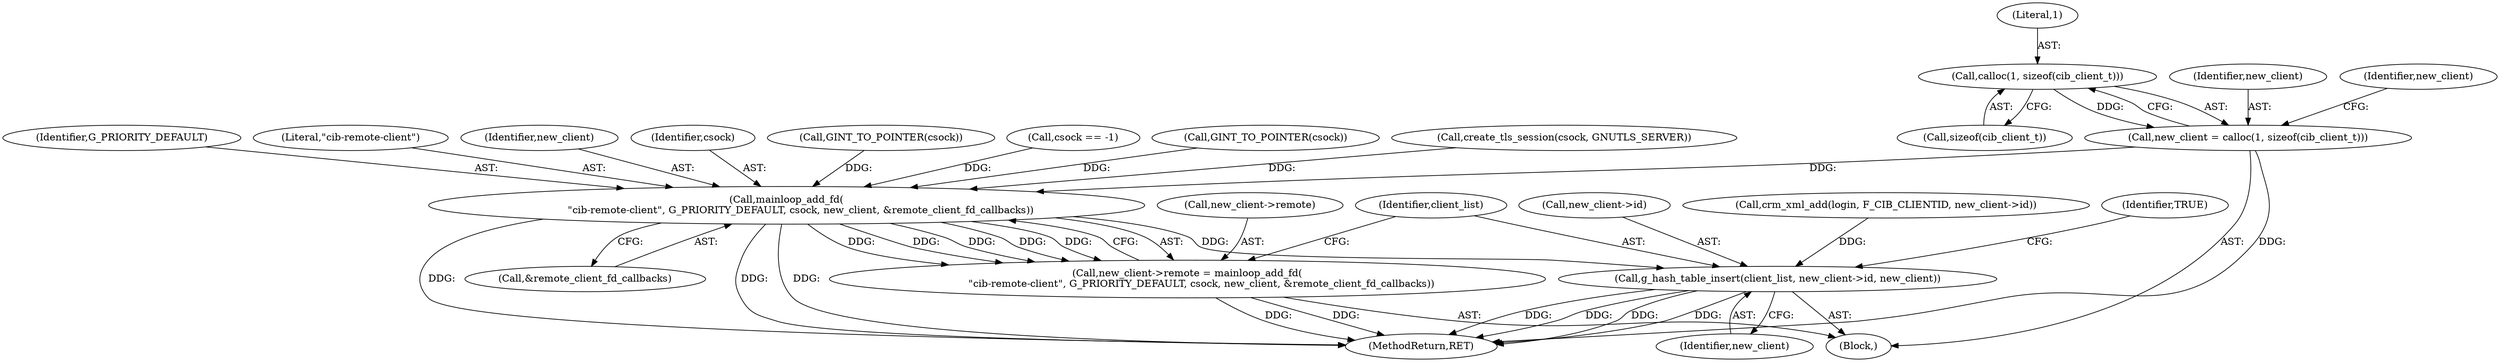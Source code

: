 digraph "0_pacemaker_564f7cc2a51dcd2f28ab12a13394f31be5aa3c93_2@API" {
"1000338" [label="(Call,calloc(1, sizeof(cib_client_t)))"];
"1000336" [label="(Call,new_client = calloc(1, sizeof(cib_client_t)))"];
"1000429" [label="(Call,mainloop_add_fd(\n         \"cib-remote-client\", G_PRIORITY_DEFAULT, csock, new_client, &remote_client_fd_callbacks))"];
"1000425" [label="(Call,new_client->remote = mainloop_add_fd(\n         \"cib-remote-client\", G_PRIORITY_DEFAULT, csock, new_client, &remote_client_fd_callbacks))"];
"1000436" [label="(Call,g_hash_table_insert(client_list, new_client->id, new_client))"];
"1000425" [label="(Call,new_client->remote = mainloop_add_fd(\n         \"cib-remote-client\", G_PRIORITY_DEFAULT, csock, new_client, &remote_client_fd_callbacks))"];
"1000241" [label="(Call,GINT_TO_POINTER(csock))"];
"1000206" [label="(Call,create_tls_session(csock, GNUTLS_SERVER))"];
"1000431" [label="(Identifier,G_PRIORITY_DEFAULT)"];
"1000340" [label="(Call,sizeof(cib_client_t))"];
"1000443" [label="(Identifier,TRUE)"];
"1000434" [label="(Call,&remote_client_fd_callbacks)"];
"1000430" [label="(Literal,\"cib-remote-client\")"];
"1000438" [label="(Call,new_client->id)"];
"1000433" [label="(Identifier,new_client)"];
"1000336" [label="(Call,new_client = calloc(1, sizeof(cib_client_t)))"];
"1000429" [label="(Call,mainloop_add_fd(\n         \"cib-remote-client\", G_PRIORITY_DEFAULT, csock, new_client, &remote_client_fd_callbacks))"];
"1000437" [label="(Identifier,client_list)"];
"1000465" [label="(MethodReturn,RET)"];
"1000436" [label="(Call,g_hash_table_insert(client_list, new_client->id, new_client))"];
"1000337" [label="(Identifier,new_client)"];
"1000344" [label="(Identifier,new_client)"];
"1000338" [label="(Call,calloc(1, sizeof(cib_client_t)))"];
"1000426" [label="(Call,new_client->remote)"];
"1000108" [label="(Block,)"];
"1000441" [label="(Identifier,new_client)"];
"1000432" [label="(Identifier,csock)"];
"1000396" [label="(Call,GINT_TO_POINTER(csock))"];
"1000339" [label="(Literal,1)"];
"1000409" [label="(Call,crm_xml_add(login, F_CIB_CLIENTID, new_client->id))"];
"1000190" [label="(Call,csock == -1)"];
"1000338" -> "1000336"  [label="AST: "];
"1000338" -> "1000340"  [label="CFG: "];
"1000339" -> "1000338"  [label="AST: "];
"1000340" -> "1000338"  [label="AST: "];
"1000336" -> "1000338"  [label="CFG: "];
"1000338" -> "1000336"  [label="DDG: "];
"1000336" -> "1000108"  [label="AST: "];
"1000337" -> "1000336"  [label="AST: "];
"1000344" -> "1000336"  [label="CFG: "];
"1000336" -> "1000465"  [label="DDG: "];
"1000336" -> "1000429"  [label="DDG: "];
"1000429" -> "1000425"  [label="AST: "];
"1000429" -> "1000434"  [label="CFG: "];
"1000430" -> "1000429"  [label="AST: "];
"1000431" -> "1000429"  [label="AST: "];
"1000432" -> "1000429"  [label="AST: "];
"1000433" -> "1000429"  [label="AST: "];
"1000434" -> "1000429"  [label="AST: "];
"1000425" -> "1000429"  [label="CFG: "];
"1000429" -> "1000465"  [label="DDG: "];
"1000429" -> "1000465"  [label="DDG: "];
"1000429" -> "1000465"  [label="DDG: "];
"1000429" -> "1000425"  [label="DDG: "];
"1000429" -> "1000425"  [label="DDG: "];
"1000429" -> "1000425"  [label="DDG: "];
"1000429" -> "1000425"  [label="DDG: "];
"1000429" -> "1000425"  [label="DDG: "];
"1000396" -> "1000429"  [label="DDG: "];
"1000190" -> "1000429"  [label="DDG: "];
"1000206" -> "1000429"  [label="DDG: "];
"1000241" -> "1000429"  [label="DDG: "];
"1000429" -> "1000436"  [label="DDG: "];
"1000425" -> "1000108"  [label="AST: "];
"1000426" -> "1000425"  [label="AST: "];
"1000437" -> "1000425"  [label="CFG: "];
"1000425" -> "1000465"  [label="DDG: "];
"1000425" -> "1000465"  [label="DDG: "];
"1000436" -> "1000108"  [label="AST: "];
"1000436" -> "1000441"  [label="CFG: "];
"1000437" -> "1000436"  [label="AST: "];
"1000438" -> "1000436"  [label="AST: "];
"1000441" -> "1000436"  [label="AST: "];
"1000443" -> "1000436"  [label="CFG: "];
"1000436" -> "1000465"  [label="DDG: "];
"1000436" -> "1000465"  [label="DDG: "];
"1000436" -> "1000465"  [label="DDG: "];
"1000436" -> "1000465"  [label="DDG: "];
"1000409" -> "1000436"  [label="DDG: "];
}
